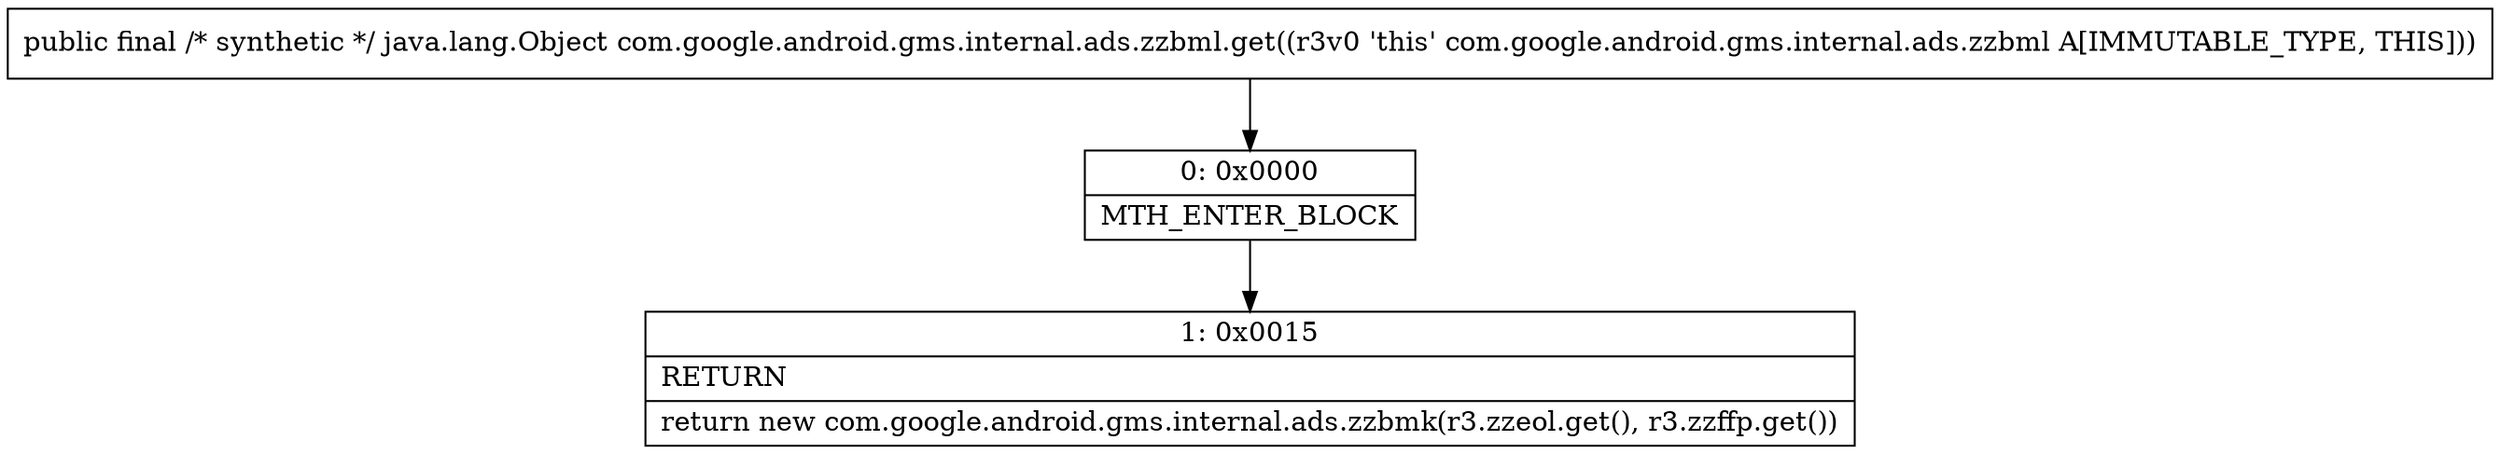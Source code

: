 digraph "CFG forcom.google.android.gms.internal.ads.zzbml.get()Ljava\/lang\/Object;" {
Node_0 [shape=record,label="{0\:\ 0x0000|MTH_ENTER_BLOCK\l}"];
Node_1 [shape=record,label="{1\:\ 0x0015|RETURN\l|return new com.google.android.gms.internal.ads.zzbmk(r3.zzeol.get(), r3.zzffp.get())\l}"];
MethodNode[shape=record,label="{public final \/* synthetic *\/ java.lang.Object com.google.android.gms.internal.ads.zzbml.get((r3v0 'this' com.google.android.gms.internal.ads.zzbml A[IMMUTABLE_TYPE, THIS])) }"];
MethodNode -> Node_0;
Node_0 -> Node_1;
}

